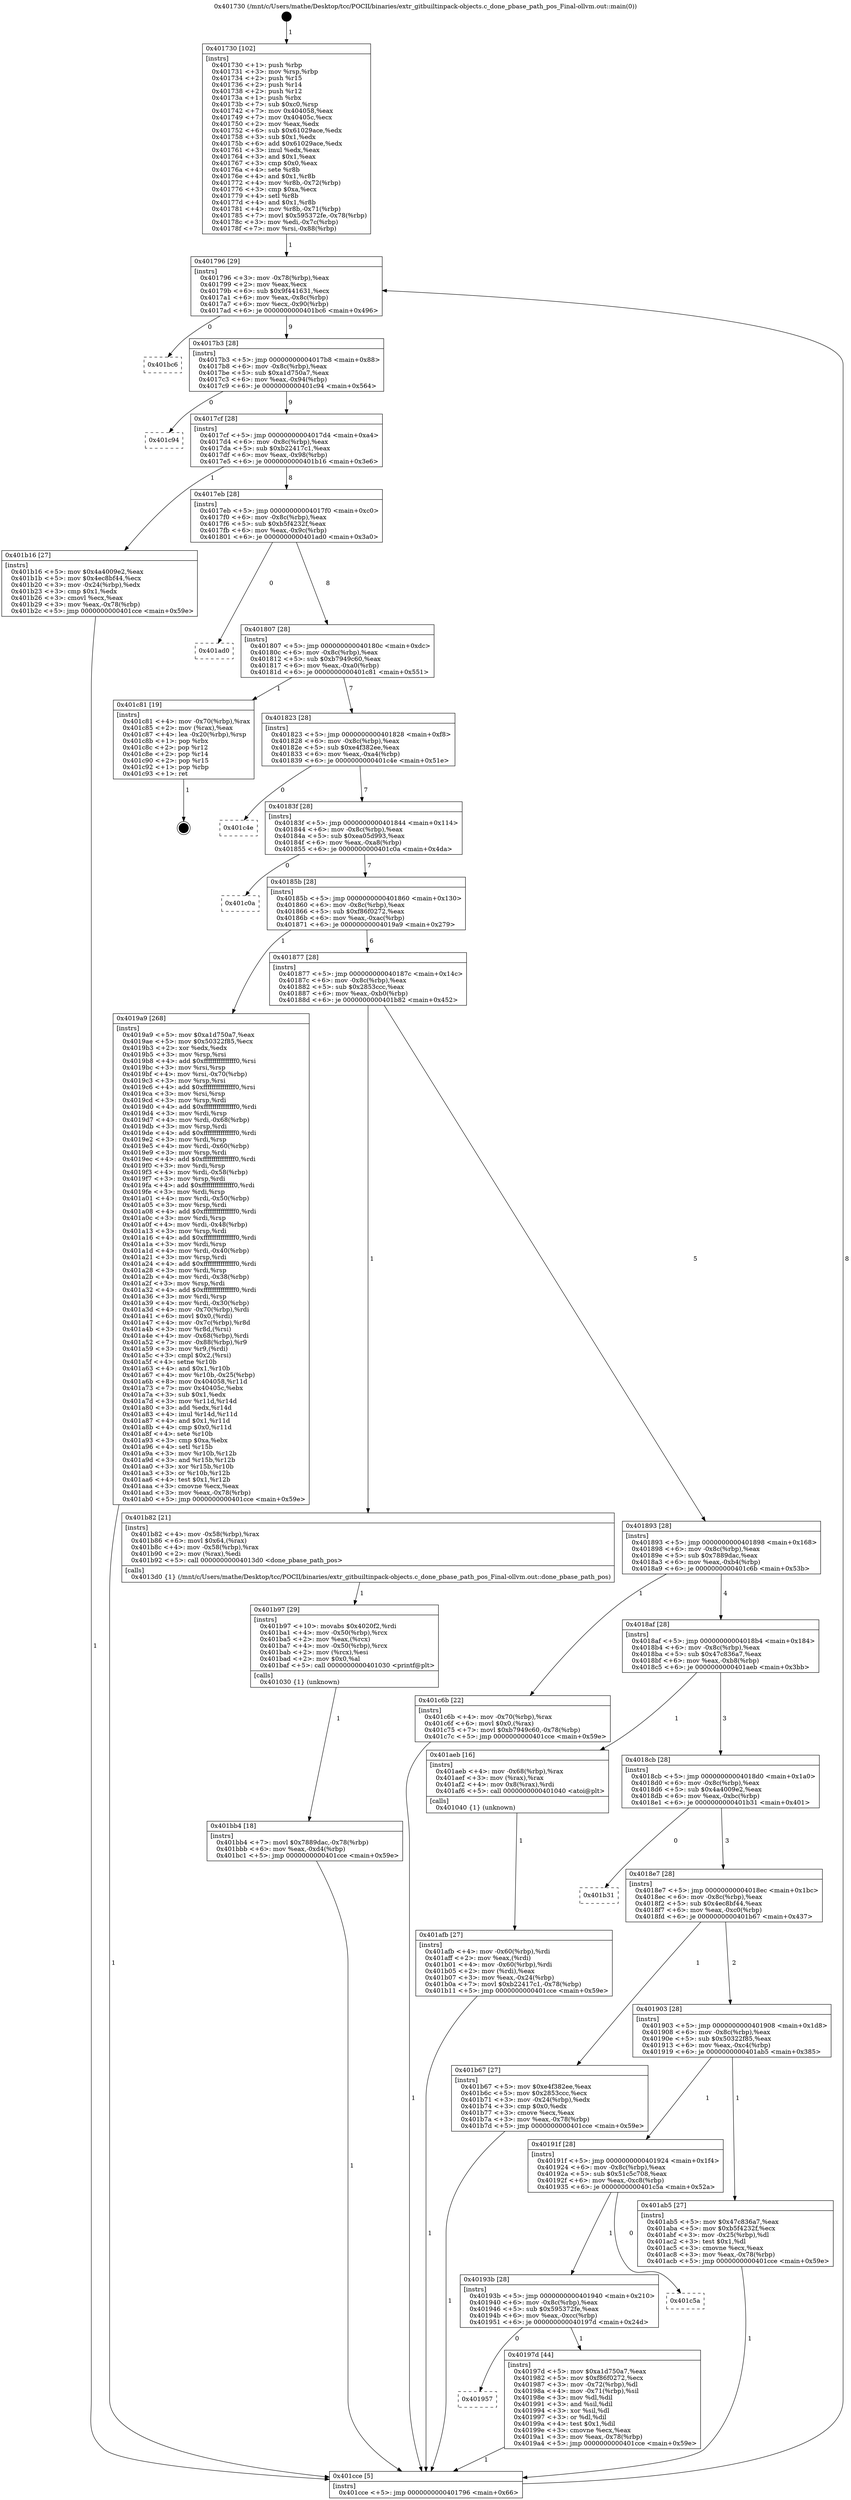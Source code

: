 digraph "0x401730" {
  label = "0x401730 (/mnt/c/Users/mathe/Desktop/tcc/POCII/binaries/extr_gitbuiltinpack-objects.c_done_pbase_path_pos_Final-ollvm.out::main(0))"
  labelloc = "t"
  node[shape=record]

  Entry [label="",width=0.3,height=0.3,shape=circle,fillcolor=black,style=filled]
  "0x401796" [label="{
     0x401796 [29]\l
     | [instrs]\l
     &nbsp;&nbsp;0x401796 \<+3\>: mov -0x78(%rbp),%eax\l
     &nbsp;&nbsp;0x401799 \<+2\>: mov %eax,%ecx\l
     &nbsp;&nbsp;0x40179b \<+6\>: sub $0x9f441631,%ecx\l
     &nbsp;&nbsp;0x4017a1 \<+6\>: mov %eax,-0x8c(%rbp)\l
     &nbsp;&nbsp;0x4017a7 \<+6\>: mov %ecx,-0x90(%rbp)\l
     &nbsp;&nbsp;0x4017ad \<+6\>: je 0000000000401bc6 \<main+0x496\>\l
  }"]
  "0x401bc6" [label="{
     0x401bc6\l
  }", style=dashed]
  "0x4017b3" [label="{
     0x4017b3 [28]\l
     | [instrs]\l
     &nbsp;&nbsp;0x4017b3 \<+5\>: jmp 00000000004017b8 \<main+0x88\>\l
     &nbsp;&nbsp;0x4017b8 \<+6\>: mov -0x8c(%rbp),%eax\l
     &nbsp;&nbsp;0x4017be \<+5\>: sub $0xa1d750a7,%eax\l
     &nbsp;&nbsp;0x4017c3 \<+6\>: mov %eax,-0x94(%rbp)\l
     &nbsp;&nbsp;0x4017c9 \<+6\>: je 0000000000401c94 \<main+0x564\>\l
  }"]
  Exit [label="",width=0.3,height=0.3,shape=circle,fillcolor=black,style=filled,peripheries=2]
  "0x401c94" [label="{
     0x401c94\l
  }", style=dashed]
  "0x4017cf" [label="{
     0x4017cf [28]\l
     | [instrs]\l
     &nbsp;&nbsp;0x4017cf \<+5\>: jmp 00000000004017d4 \<main+0xa4\>\l
     &nbsp;&nbsp;0x4017d4 \<+6\>: mov -0x8c(%rbp),%eax\l
     &nbsp;&nbsp;0x4017da \<+5\>: sub $0xb22417c1,%eax\l
     &nbsp;&nbsp;0x4017df \<+6\>: mov %eax,-0x98(%rbp)\l
     &nbsp;&nbsp;0x4017e5 \<+6\>: je 0000000000401b16 \<main+0x3e6\>\l
  }"]
  "0x401bb4" [label="{
     0x401bb4 [18]\l
     | [instrs]\l
     &nbsp;&nbsp;0x401bb4 \<+7\>: movl $0x7889dac,-0x78(%rbp)\l
     &nbsp;&nbsp;0x401bbb \<+6\>: mov %eax,-0xd4(%rbp)\l
     &nbsp;&nbsp;0x401bc1 \<+5\>: jmp 0000000000401cce \<main+0x59e\>\l
  }"]
  "0x401b16" [label="{
     0x401b16 [27]\l
     | [instrs]\l
     &nbsp;&nbsp;0x401b16 \<+5\>: mov $0x4a4009e2,%eax\l
     &nbsp;&nbsp;0x401b1b \<+5\>: mov $0x4ec8bf44,%ecx\l
     &nbsp;&nbsp;0x401b20 \<+3\>: mov -0x24(%rbp),%edx\l
     &nbsp;&nbsp;0x401b23 \<+3\>: cmp $0x1,%edx\l
     &nbsp;&nbsp;0x401b26 \<+3\>: cmovl %ecx,%eax\l
     &nbsp;&nbsp;0x401b29 \<+3\>: mov %eax,-0x78(%rbp)\l
     &nbsp;&nbsp;0x401b2c \<+5\>: jmp 0000000000401cce \<main+0x59e\>\l
  }"]
  "0x4017eb" [label="{
     0x4017eb [28]\l
     | [instrs]\l
     &nbsp;&nbsp;0x4017eb \<+5\>: jmp 00000000004017f0 \<main+0xc0\>\l
     &nbsp;&nbsp;0x4017f0 \<+6\>: mov -0x8c(%rbp),%eax\l
     &nbsp;&nbsp;0x4017f6 \<+5\>: sub $0xb5f4232f,%eax\l
     &nbsp;&nbsp;0x4017fb \<+6\>: mov %eax,-0x9c(%rbp)\l
     &nbsp;&nbsp;0x401801 \<+6\>: je 0000000000401ad0 \<main+0x3a0\>\l
  }"]
  "0x401b97" [label="{
     0x401b97 [29]\l
     | [instrs]\l
     &nbsp;&nbsp;0x401b97 \<+10\>: movabs $0x4020f2,%rdi\l
     &nbsp;&nbsp;0x401ba1 \<+4\>: mov -0x50(%rbp),%rcx\l
     &nbsp;&nbsp;0x401ba5 \<+2\>: mov %eax,(%rcx)\l
     &nbsp;&nbsp;0x401ba7 \<+4\>: mov -0x50(%rbp),%rcx\l
     &nbsp;&nbsp;0x401bab \<+2\>: mov (%rcx),%esi\l
     &nbsp;&nbsp;0x401bad \<+2\>: mov $0x0,%al\l
     &nbsp;&nbsp;0x401baf \<+5\>: call 0000000000401030 \<printf@plt\>\l
     | [calls]\l
     &nbsp;&nbsp;0x401030 \{1\} (unknown)\l
  }"]
  "0x401ad0" [label="{
     0x401ad0\l
  }", style=dashed]
  "0x401807" [label="{
     0x401807 [28]\l
     | [instrs]\l
     &nbsp;&nbsp;0x401807 \<+5\>: jmp 000000000040180c \<main+0xdc\>\l
     &nbsp;&nbsp;0x40180c \<+6\>: mov -0x8c(%rbp),%eax\l
     &nbsp;&nbsp;0x401812 \<+5\>: sub $0xb7949c60,%eax\l
     &nbsp;&nbsp;0x401817 \<+6\>: mov %eax,-0xa0(%rbp)\l
     &nbsp;&nbsp;0x40181d \<+6\>: je 0000000000401c81 \<main+0x551\>\l
  }"]
  "0x401afb" [label="{
     0x401afb [27]\l
     | [instrs]\l
     &nbsp;&nbsp;0x401afb \<+4\>: mov -0x60(%rbp),%rdi\l
     &nbsp;&nbsp;0x401aff \<+2\>: mov %eax,(%rdi)\l
     &nbsp;&nbsp;0x401b01 \<+4\>: mov -0x60(%rbp),%rdi\l
     &nbsp;&nbsp;0x401b05 \<+2\>: mov (%rdi),%eax\l
     &nbsp;&nbsp;0x401b07 \<+3\>: mov %eax,-0x24(%rbp)\l
     &nbsp;&nbsp;0x401b0a \<+7\>: movl $0xb22417c1,-0x78(%rbp)\l
     &nbsp;&nbsp;0x401b11 \<+5\>: jmp 0000000000401cce \<main+0x59e\>\l
  }"]
  "0x401c81" [label="{
     0x401c81 [19]\l
     | [instrs]\l
     &nbsp;&nbsp;0x401c81 \<+4\>: mov -0x70(%rbp),%rax\l
     &nbsp;&nbsp;0x401c85 \<+2\>: mov (%rax),%eax\l
     &nbsp;&nbsp;0x401c87 \<+4\>: lea -0x20(%rbp),%rsp\l
     &nbsp;&nbsp;0x401c8b \<+1\>: pop %rbx\l
     &nbsp;&nbsp;0x401c8c \<+2\>: pop %r12\l
     &nbsp;&nbsp;0x401c8e \<+2\>: pop %r14\l
     &nbsp;&nbsp;0x401c90 \<+2\>: pop %r15\l
     &nbsp;&nbsp;0x401c92 \<+1\>: pop %rbp\l
     &nbsp;&nbsp;0x401c93 \<+1\>: ret\l
  }"]
  "0x401823" [label="{
     0x401823 [28]\l
     | [instrs]\l
     &nbsp;&nbsp;0x401823 \<+5\>: jmp 0000000000401828 \<main+0xf8\>\l
     &nbsp;&nbsp;0x401828 \<+6\>: mov -0x8c(%rbp),%eax\l
     &nbsp;&nbsp;0x40182e \<+5\>: sub $0xe4f382ee,%eax\l
     &nbsp;&nbsp;0x401833 \<+6\>: mov %eax,-0xa4(%rbp)\l
     &nbsp;&nbsp;0x401839 \<+6\>: je 0000000000401c4e \<main+0x51e\>\l
  }"]
  "0x401730" [label="{
     0x401730 [102]\l
     | [instrs]\l
     &nbsp;&nbsp;0x401730 \<+1\>: push %rbp\l
     &nbsp;&nbsp;0x401731 \<+3\>: mov %rsp,%rbp\l
     &nbsp;&nbsp;0x401734 \<+2\>: push %r15\l
     &nbsp;&nbsp;0x401736 \<+2\>: push %r14\l
     &nbsp;&nbsp;0x401738 \<+2\>: push %r12\l
     &nbsp;&nbsp;0x40173a \<+1\>: push %rbx\l
     &nbsp;&nbsp;0x40173b \<+7\>: sub $0xc0,%rsp\l
     &nbsp;&nbsp;0x401742 \<+7\>: mov 0x404058,%eax\l
     &nbsp;&nbsp;0x401749 \<+7\>: mov 0x40405c,%ecx\l
     &nbsp;&nbsp;0x401750 \<+2\>: mov %eax,%edx\l
     &nbsp;&nbsp;0x401752 \<+6\>: sub $0x61029ace,%edx\l
     &nbsp;&nbsp;0x401758 \<+3\>: sub $0x1,%edx\l
     &nbsp;&nbsp;0x40175b \<+6\>: add $0x61029ace,%edx\l
     &nbsp;&nbsp;0x401761 \<+3\>: imul %edx,%eax\l
     &nbsp;&nbsp;0x401764 \<+3\>: and $0x1,%eax\l
     &nbsp;&nbsp;0x401767 \<+3\>: cmp $0x0,%eax\l
     &nbsp;&nbsp;0x40176a \<+4\>: sete %r8b\l
     &nbsp;&nbsp;0x40176e \<+4\>: and $0x1,%r8b\l
     &nbsp;&nbsp;0x401772 \<+4\>: mov %r8b,-0x72(%rbp)\l
     &nbsp;&nbsp;0x401776 \<+3\>: cmp $0xa,%ecx\l
     &nbsp;&nbsp;0x401779 \<+4\>: setl %r8b\l
     &nbsp;&nbsp;0x40177d \<+4\>: and $0x1,%r8b\l
     &nbsp;&nbsp;0x401781 \<+4\>: mov %r8b,-0x71(%rbp)\l
     &nbsp;&nbsp;0x401785 \<+7\>: movl $0x595372fe,-0x78(%rbp)\l
     &nbsp;&nbsp;0x40178c \<+3\>: mov %edi,-0x7c(%rbp)\l
     &nbsp;&nbsp;0x40178f \<+7\>: mov %rsi,-0x88(%rbp)\l
  }"]
  "0x401c4e" [label="{
     0x401c4e\l
  }", style=dashed]
  "0x40183f" [label="{
     0x40183f [28]\l
     | [instrs]\l
     &nbsp;&nbsp;0x40183f \<+5\>: jmp 0000000000401844 \<main+0x114\>\l
     &nbsp;&nbsp;0x401844 \<+6\>: mov -0x8c(%rbp),%eax\l
     &nbsp;&nbsp;0x40184a \<+5\>: sub $0xea05d993,%eax\l
     &nbsp;&nbsp;0x40184f \<+6\>: mov %eax,-0xa8(%rbp)\l
     &nbsp;&nbsp;0x401855 \<+6\>: je 0000000000401c0a \<main+0x4da\>\l
  }"]
  "0x401cce" [label="{
     0x401cce [5]\l
     | [instrs]\l
     &nbsp;&nbsp;0x401cce \<+5\>: jmp 0000000000401796 \<main+0x66\>\l
  }"]
  "0x401c0a" [label="{
     0x401c0a\l
  }", style=dashed]
  "0x40185b" [label="{
     0x40185b [28]\l
     | [instrs]\l
     &nbsp;&nbsp;0x40185b \<+5\>: jmp 0000000000401860 \<main+0x130\>\l
     &nbsp;&nbsp;0x401860 \<+6\>: mov -0x8c(%rbp),%eax\l
     &nbsp;&nbsp;0x401866 \<+5\>: sub $0xf86f0272,%eax\l
     &nbsp;&nbsp;0x40186b \<+6\>: mov %eax,-0xac(%rbp)\l
     &nbsp;&nbsp;0x401871 \<+6\>: je 00000000004019a9 \<main+0x279\>\l
  }"]
  "0x401957" [label="{
     0x401957\l
  }", style=dashed]
  "0x4019a9" [label="{
     0x4019a9 [268]\l
     | [instrs]\l
     &nbsp;&nbsp;0x4019a9 \<+5\>: mov $0xa1d750a7,%eax\l
     &nbsp;&nbsp;0x4019ae \<+5\>: mov $0x50322f85,%ecx\l
     &nbsp;&nbsp;0x4019b3 \<+2\>: xor %edx,%edx\l
     &nbsp;&nbsp;0x4019b5 \<+3\>: mov %rsp,%rsi\l
     &nbsp;&nbsp;0x4019b8 \<+4\>: add $0xfffffffffffffff0,%rsi\l
     &nbsp;&nbsp;0x4019bc \<+3\>: mov %rsi,%rsp\l
     &nbsp;&nbsp;0x4019bf \<+4\>: mov %rsi,-0x70(%rbp)\l
     &nbsp;&nbsp;0x4019c3 \<+3\>: mov %rsp,%rsi\l
     &nbsp;&nbsp;0x4019c6 \<+4\>: add $0xfffffffffffffff0,%rsi\l
     &nbsp;&nbsp;0x4019ca \<+3\>: mov %rsi,%rsp\l
     &nbsp;&nbsp;0x4019cd \<+3\>: mov %rsp,%rdi\l
     &nbsp;&nbsp;0x4019d0 \<+4\>: add $0xfffffffffffffff0,%rdi\l
     &nbsp;&nbsp;0x4019d4 \<+3\>: mov %rdi,%rsp\l
     &nbsp;&nbsp;0x4019d7 \<+4\>: mov %rdi,-0x68(%rbp)\l
     &nbsp;&nbsp;0x4019db \<+3\>: mov %rsp,%rdi\l
     &nbsp;&nbsp;0x4019de \<+4\>: add $0xfffffffffffffff0,%rdi\l
     &nbsp;&nbsp;0x4019e2 \<+3\>: mov %rdi,%rsp\l
     &nbsp;&nbsp;0x4019e5 \<+4\>: mov %rdi,-0x60(%rbp)\l
     &nbsp;&nbsp;0x4019e9 \<+3\>: mov %rsp,%rdi\l
     &nbsp;&nbsp;0x4019ec \<+4\>: add $0xfffffffffffffff0,%rdi\l
     &nbsp;&nbsp;0x4019f0 \<+3\>: mov %rdi,%rsp\l
     &nbsp;&nbsp;0x4019f3 \<+4\>: mov %rdi,-0x58(%rbp)\l
     &nbsp;&nbsp;0x4019f7 \<+3\>: mov %rsp,%rdi\l
     &nbsp;&nbsp;0x4019fa \<+4\>: add $0xfffffffffffffff0,%rdi\l
     &nbsp;&nbsp;0x4019fe \<+3\>: mov %rdi,%rsp\l
     &nbsp;&nbsp;0x401a01 \<+4\>: mov %rdi,-0x50(%rbp)\l
     &nbsp;&nbsp;0x401a05 \<+3\>: mov %rsp,%rdi\l
     &nbsp;&nbsp;0x401a08 \<+4\>: add $0xfffffffffffffff0,%rdi\l
     &nbsp;&nbsp;0x401a0c \<+3\>: mov %rdi,%rsp\l
     &nbsp;&nbsp;0x401a0f \<+4\>: mov %rdi,-0x48(%rbp)\l
     &nbsp;&nbsp;0x401a13 \<+3\>: mov %rsp,%rdi\l
     &nbsp;&nbsp;0x401a16 \<+4\>: add $0xfffffffffffffff0,%rdi\l
     &nbsp;&nbsp;0x401a1a \<+3\>: mov %rdi,%rsp\l
     &nbsp;&nbsp;0x401a1d \<+4\>: mov %rdi,-0x40(%rbp)\l
     &nbsp;&nbsp;0x401a21 \<+3\>: mov %rsp,%rdi\l
     &nbsp;&nbsp;0x401a24 \<+4\>: add $0xfffffffffffffff0,%rdi\l
     &nbsp;&nbsp;0x401a28 \<+3\>: mov %rdi,%rsp\l
     &nbsp;&nbsp;0x401a2b \<+4\>: mov %rdi,-0x38(%rbp)\l
     &nbsp;&nbsp;0x401a2f \<+3\>: mov %rsp,%rdi\l
     &nbsp;&nbsp;0x401a32 \<+4\>: add $0xfffffffffffffff0,%rdi\l
     &nbsp;&nbsp;0x401a36 \<+3\>: mov %rdi,%rsp\l
     &nbsp;&nbsp;0x401a39 \<+4\>: mov %rdi,-0x30(%rbp)\l
     &nbsp;&nbsp;0x401a3d \<+4\>: mov -0x70(%rbp),%rdi\l
     &nbsp;&nbsp;0x401a41 \<+6\>: movl $0x0,(%rdi)\l
     &nbsp;&nbsp;0x401a47 \<+4\>: mov -0x7c(%rbp),%r8d\l
     &nbsp;&nbsp;0x401a4b \<+3\>: mov %r8d,(%rsi)\l
     &nbsp;&nbsp;0x401a4e \<+4\>: mov -0x68(%rbp),%rdi\l
     &nbsp;&nbsp;0x401a52 \<+7\>: mov -0x88(%rbp),%r9\l
     &nbsp;&nbsp;0x401a59 \<+3\>: mov %r9,(%rdi)\l
     &nbsp;&nbsp;0x401a5c \<+3\>: cmpl $0x2,(%rsi)\l
     &nbsp;&nbsp;0x401a5f \<+4\>: setne %r10b\l
     &nbsp;&nbsp;0x401a63 \<+4\>: and $0x1,%r10b\l
     &nbsp;&nbsp;0x401a67 \<+4\>: mov %r10b,-0x25(%rbp)\l
     &nbsp;&nbsp;0x401a6b \<+8\>: mov 0x404058,%r11d\l
     &nbsp;&nbsp;0x401a73 \<+7\>: mov 0x40405c,%ebx\l
     &nbsp;&nbsp;0x401a7a \<+3\>: sub $0x1,%edx\l
     &nbsp;&nbsp;0x401a7d \<+3\>: mov %r11d,%r14d\l
     &nbsp;&nbsp;0x401a80 \<+3\>: add %edx,%r14d\l
     &nbsp;&nbsp;0x401a83 \<+4\>: imul %r14d,%r11d\l
     &nbsp;&nbsp;0x401a87 \<+4\>: and $0x1,%r11d\l
     &nbsp;&nbsp;0x401a8b \<+4\>: cmp $0x0,%r11d\l
     &nbsp;&nbsp;0x401a8f \<+4\>: sete %r10b\l
     &nbsp;&nbsp;0x401a93 \<+3\>: cmp $0xa,%ebx\l
     &nbsp;&nbsp;0x401a96 \<+4\>: setl %r15b\l
     &nbsp;&nbsp;0x401a9a \<+3\>: mov %r10b,%r12b\l
     &nbsp;&nbsp;0x401a9d \<+3\>: and %r15b,%r12b\l
     &nbsp;&nbsp;0x401aa0 \<+3\>: xor %r15b,%r10b\l
     &nbsp;&nbsp;0x401aa3 \<+3\>: or %r10b,%r12b\l
     &nbsp;&nbsp;0x401aa6 \<+4\>: test $0x1,%r12b\l
     &nbsp;&nbsp;0x401aaa \<+3\>: cmovne %ecx,%eax\l
     &nbsp;&nbsp;0x401aad \<+3\>: mov %eax,-0x78(%rbp)\l
     &nbsp;&nbsp;0x401ab0 \<+5\>: jmp 0000000000401cce \<main+0x59e\>\l
  }"]
  "0x401877" [label="{
     0x401877 [28]\l
     | [instrs]\l
     &nbsp;&nbsp;0x401877 \<+5\>: jmp 000000000040187c \<main+0x14c\>\l
     &nbsp;&nbsp;0x40187c \<+6\>: mov -0x8c(%rbp),%eax\l
     &nbsp;&nbsp;0x401882 \<+5\>: sub $0x2853ccc,%eax\l
     &nbsp;&nbsp;0x401887 \<+6\>: mov %eax,-0xb0(%rbp)\l
     &nbsp;&nbsp;0x40188d \<+6\>: je 0000000000401b82 \<main+0x452\>\l
  }"]
  "0x40197d" [label="{
     0x40197d [44]\l
     | [instrs]\l
     &nbsp;&nbsp;0x40197d \<+5\>: mov $0xa1d750a7,%eax\l
     &nbsp;&nbsp;0x401982 \<+5\>: mov $0xf86f0272,%ecx\l
     &nbsp;&nbsp;0x401987 \<+3\>: mov -0x72(%rbp),%dl\l
     &nbsp;&nbsp;0x40198a \<+4\>: mov -0x71(%rbp),%sil\l
     &nbsp;&nbsp;0x40198e \<+3\>: mov %dl,%dil\l
     &nbsp;&nbsp;0x401991 \<+3\>: and %sil,%dil\l
     &nbsp;&nbsp;0x401994 \<+3\>: xor %sil,%dl\l
     &nbsp;&nbsp;0x401997 \<+3\>: or %dl,%dil\l
     &nbsp;&nbsp;0x40199a \<+4\>: test $0x1,%dil\l
     &nbsp;&nbsp;0x40199e \<+3\>: cmovne %ecx,%eax\l
     &nbsp;&nbsp;0x4019a1 \<+3\>: mov %eax,-0x78(%rbp)\l
     &nbsp;&nbsp;0x4019a4 \<+5\>: jmp 0000000000401cce \<main+0x59e\>\l
  }"]
  "0x401b82" [label="{
     0x401b82 [21]\l
     | [instrs]\l
     &nbsp;&nbsp;0x401b82 \<+4\>: mov -0x58(%rbp),%rax\l
     &nbsp;&nbsp;0x401b86 \<+6\>: movl $0x64,(%rax)\l
     &nbsp;&nbsp;0x401b8c \<+4\>: mov -0x58(%rbp),%rax\l
     &nbsp;&nbsp;0x401b90 \<+2\>: mov (%rax),%edi\l
     &nbsp;&nbsp;0x401b92 \<+5\>: call 00000000004013d0 \<done_pbase_path_pos\>\l
     | [calls]\l
     &nbsp;&nbsp;0x4013d0 \{1\} (/mnt/c/Users/mathe/Desktop/tcc/POCII/binaries/extr_gitbuiltinpack-objects.c_done_pbase_path_pos_Final-ollvm.out::done_pbase_path_pos)\l
  }"]
  "0x401893" [label="{
     0x401893 [28]\l
     | [instrs]\l
     &nbsp;&nbsp;0x401893 \<+5\>: jmp 0000000000401898 \<main+0x168\>\l
     &nbsp;&nbsp;0x401898 \<+6\>: mov -0x8c(%rbp),%eax\l
     &nbsp;&nbsp;0x40189e \<+5\>: sub $0x7889dac,%eax\l
     &nbsp;&nbsp;0x4018a3 \<+6\>: mov %eax,-0xb4(%rbp)\l
     &nbsp;&nbsp;0x4018a9 \<+6\>: je 0000000000401c6b \<main+0x53b\>\l
  }"]
  "0x40193b" [label="{
     0x40193b [28]\l
     | [instrs]\l
     &nbsp;&nbsp;0x40193b \<+5\>: jmp 0000000000401940 \<main+0x210\>\l
     &nbsp;&nbsp;0x401940 \<+6\>: mov -0x8c(%rbp),%eax\l
     &nbsp;&nbsp;0x401946 \<+5\>: sub $0x595372fe,%eax\l
     &nbsp;&nbsp;0x40194b \<+6\>: mov %eax,-0xcc(%rbp)\l
     &nbsp;&nbsp;0x401951 \<+6\>: je 000000000040197d \<main+0x24d\>\l
  }"]
  "0x401c6b" [label="{
     0x401c6b [22]\l
     | [instrs]\l
     &nbsp;&nbsp;0x401c6b \<+4\>: mov -0x70(%rbp),%rax\l
     &nbsp;&nbsp;0x401c6f \<+6\>: movl $0x0,(%rax)\l
     &nbsp;&nbsp;0x401c75 \<+7\>: movl $0xb7949c60,-0x78(%rbp)\l
     &nbsp;&nbsp;0x401c7c \<+5\>: jmp 0000000000401cce \<main+0x59e\>\l
  }"]
  "0x4018af" [label="{
     0x4018af [28]\l
     | [instrs]\l
     &nbsp;&nbsp;0x4018af \<+5\>: jmp 00000000004018b4 \<main+0x184\>\l
     &nbsp;&nbsp;0x4018b4 \<+6\>: mov -0x8c(%rbp),%eax\l
     &nbsp;&nbsp;0x4018ba \<+5\>: sub $0x47c836a7,%eax\l
     &nbsp;&nbsp;0x4018bf \<+6\>: mov %eax,-0xb8(%rbp)\l
     &nbsp;&nbsp;0x4018c5 \<+6\>: je 0000000000401aeb \<main+0x3bb\>\l
  }"]
  "0x401c5a" [label="{
     0x401c5a\l
  }", style=dashed]
  "0x401aeb" [label="{
     0x401aeb [16]\l
     | [instrs]\l
     &nbsp;&nbsp;0x401aeb \<+4\>: mov -0x68(%rbp),%rax\l
     &nbsp;&nbsp;0x401aef \<+3\>: mov (%rax),%rax\l
     &nbsp;&nbsp;0x401af2 \<+4\>: mov 0x8(%rax),%rdi\l
     &nbsp;&nbsp;0x401af6 \<+5\>: call 0000000000401040 \<atoi@plt\>\l
     | [calls]\l
     &nbsp;&nbsp;0x401040 \{1\} (unknown)\l
  }"]
  "0x4018cb" [label="{
     0x4018cb [28]\l
     | [instrs]\l
     &nbsp;&nbsp;0x4018cb \<+5\>: jmp 00000000004018d0 \<main+0x1a0\>\l
     &nbsp;&nbsp;0x4018d0 \<+6\>: mov -0x8c(%rbp),%eax\l
     &nbsp;&nbsp;0x4018d6 \<+5\>: sub $0x4a4009e2,%eax\l
     &nbsp;&nbsp;0x4018db \<+6\>: mov %eax,-0xbc(%rbp)\l
     &nbsp;&nbsp;0x4018e1 \<+6\>: je 0000000000401b31 \<main+0x401\>\l
  }"]
  "0x40191f" [label="{
     0x40191f [28]\l
     | [instrs]\l
     &nbsp;&nbsp;0x40191f \<+5\>: jmp 0000000000401924 \<main+0x1f4\>\l
     &nbsp;&nbsp;0x401924 \<+6\>: mov -0x8c(%rbp),%eax\l
     &nbsp;&nbsp;0x40192a \<+5\>: sub $0x51c5c708,%eax\l
     &nbsp;&nbsp;0x40192f \<+6\>: mov %eax,-0xc8(%rbp)\l
     &nbsp;&nbsp;0x401935 \<+6\>: je 0000000000401c5a \<main+0x52a\>\l
  }"]
  "0x401b31" [label="{
     0x401b31\l
  }", style=dashed]
  "0x4018e7" [label="{
     0x4018e7 [28]\l
     | [instrs]\l
     &nbsp;&nbsp;0x4018e7 \<+5\>: jmp 00000000004018ec \<main+0x1bc\>\l
     &nbsp;&nbsp;0x4018ec \<+6\>: mov -0x8c(%rbp),%eax\l
     &nbsp;&nbsp;0x4018f2 \<+5\>: sub $0x4ec8bf44,%eax\l
     &nbsp;&nbsp;0x4018f7 \<+6\>: mov %eax,-0xc0(%rbp)\l
     &nbsp;&nbsp;0x4018fd \<+6\>: je 0000000000401b67 \<main+0x437\>\l
  }"]
  "0x401ab5" [label="{
     0x401ab5 [27]\l
     | [instrs]\l
     &nbsp;&nbsp;0x401ab5 \<+5\>: mov $0x47c836a7,%eax\l
     &nbsp;&nbsp;0x401aba \<+5\>: mov $0xb5f4232f,%ecx\l
     &nbsp;&nbsp;0x401abf \<+3\>: mov -0x25(%rbp),%dl\l
     &nbsp;&nbsp;0x401ac2 \<+3\>: test $0x1,%dl\l
     &nbsp;&nbsp;0x401ac5 \<+3\>: cmovne %ecx,%eax\l
     &nbsp;&nbsp;0x401ac8 \<+3\>: mov %eax,-0x78(%rbp)\l
     &nbsp;&nbsp;0x401acb \<+5\>: jmp 0000000000401cce \<main+0x59e\>\l
  }"]
  "0x401b67" [label="{
     0x401b67 [27]\l
     | [instrs]\l
     &nbsp;&nbsp;0x401b67 \<+5\>: mov $0xe4f382ee,%eax\l
     &nbsp;&nbsp;0x401b6c \<+5\>: mov $0x2853ccc,%ecx\l
     &nbsp;&nbsp;0x401b71 \<+3\>: mov -0x24(%rbp),%edx\l
     &nbsp;&nbsp;0x401b74 \<+3\>: cmp $0x0,%edx\l
     &nbsp;&nbsp;0x401b77 \<+3\>: cmove %ecx,%eax\l
     &nbsp;&nbsp;0x401b7a \<+3\>: mov %eax,-0x78(%rbp)\l
     &nbsp;&nbsp;0x401b7d \<+5\>: jmp 0000000000401cce \<main+0x59e\>\l
  }"]
  "0x401903" [label="{
     0x401903 [28]\l
     | [instrs]\l
     &nbsp;&nbsp;0x401903 \<+5\>: jmp 0000000000401908 \<main+0x1d8\>\l
     &nbsp;&nbsp;0x401908 \<+6\>: mov -0x8c(%rbp),%eax\l
     &nbsp;&nbsp;0x40190e \<+5\>: sub $0x50322f85,%eax\l
     &nbsp;&nbsp;0x401913 \<+6\>: mov %eax,-0xc4(%rbp)\l
     &nbsp;&nbsp;0x401919 \<+6\>: je 0000000000401ab5 \<main+0x385\>\l
  }"]
  Entry -> "0x401730" [label=" 1"]
  "0x401796" -> "0x401bc6" [label=" 0"]
  "0x401796" -> "0x4017b3" [label=" 9"]
  "0x401c81" -> Exit [label=" 1"]
  "0x4017b3" -> "0x401c94" [label=" 0"]
  "0x4017b3" -> "0x4017cf" [label=" 9"]
  "0x401c6b" -> "0x401cce" [label=" 1"]
  "0x4017cf" -> "0x401b16" [label=" 1"]
  "0x4017cf" -> "0x4017eb" [label=" 8"]
  "0x401bb4" -> "0x401cce" [label=" 1"]
  "0x4017eb" -> "0x401ad0" [label=" 0"]
  "0x4017eb" -> "0x401807" [label=" 8"]
  "0x401b97" -> "0x401bb4" [label=" 1"]
  "0x401807" -> "0x401c81" [label=" 1"]
  "0x401807" -> "0x401823" [label=" 7"]
  "0x401b82" -> "0x401b97" [label=" 1"]
  "0x401823" -> "0x401c4e" [label=" 0"]
  "0x401823" -> "0x40183f" [label=" 7"]
  "0x401b16" -> "0x401cce" [label=" 1"]
  "0x40183f" -> "0x401c0a" [label=" 0"]
  "0x40183f" -> "0x40185b" [label=" 7"]
  "0x401afb" -> "0x401cce" [label=" 1"]
  "0x40185b" -> "0x4019a9" [label=" 1"]
  "0x40185b" -> "0x401877" [label=" 6"]
  "0x401aeb" -> "0x401afb" [label=" 1"]
  "0x401877" -> "0x401b82" [label=" 1"]
  "0x401877" -> "0x401893" [label=" 5"]
  "0x401ab5" -> "0x401cce" [label=" 1"]
  "0x401893" -> "0x401c6b" [label=" 1"]
  "0x401893" -> "0x4018af" [label=" 4"]
  "0x401b67" -> "0x401cce" [label=" 1"]
  "0x4018af" -> "0x401aeb" [label=" 1"]
  "0x4018af" -> "0x4018cb" [label=" 3"]
  "0x401cce" -> "0x401796" [label=" 8"]
  "0x4018cb" -> "0x401b31" [label=" 0"]
  "0x4018cb" -> "0x4018e7" [label=" 3"]
  "0x40197d" -> "0x401cce" [label=" 1"]
  "0x4018e7" -> "0x401b67" [label=" 1"]
  "0x4018e7" -> "0x401903" [label=" 2"]
  "0x40193b" -> "0x401957" [label=" 0"]
  "0x401903" -> "0x401ab5" [label=" 1"]
  "0x401903" -> "0x40191f" [label=" 1"]
  "0x401730" -> "0x401796" [label=" 1"]
  "0x40191f" -> "0x401c5a" [label=" 0"]
  "0x40191f" -> "0x40193b" [label=" 1"]
  "0x4019a9" -> "0x401cce" [label=" 1"]
  "0x40193b" -> "0x40197d" [label=" 1"]
}

